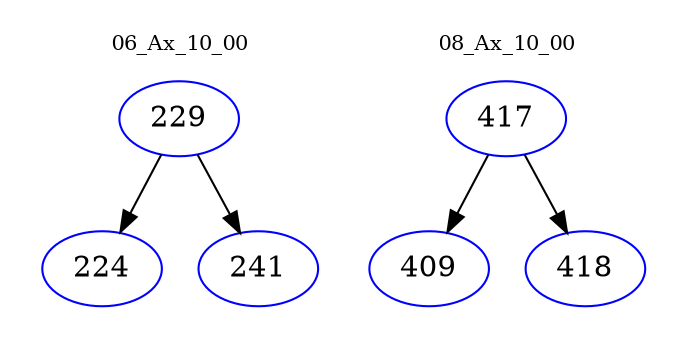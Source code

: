 digraph{
subgraph cluster_0 {
color = white
label = "06_Ax_10_00";
fontsize=10;
T0_229 [label="229", color="blue"]
T0_229 -> T0_224 [color="black"]
T0_224 [label="224", color="blue"]
T0_229 -> T0_241 [color="black"]
T0_241 [label="241", color="blue"]
}
subgraph cluster_1 {
color = white
label = "08_Ax_10_00";
fontsize=10;
T1_417 [label="417", color="blue"]
T1_417 -> T1_409 [color="black"]
T1_409 [label="409", color="blue"]
T1_417 -> T1_418 [color="black"]
T1_418 [label="418", color="blue"]
}
}
